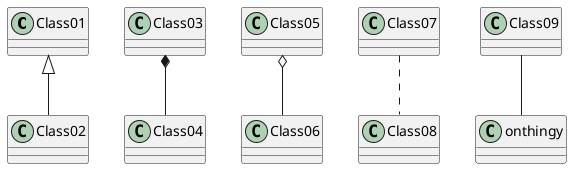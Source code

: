 @startuml test
Class01 <|-- Class02
Class03 *-- Class04
Class05 o-- Class06
Class07 .. Class08
Class09 -- onthingy
@enduml
